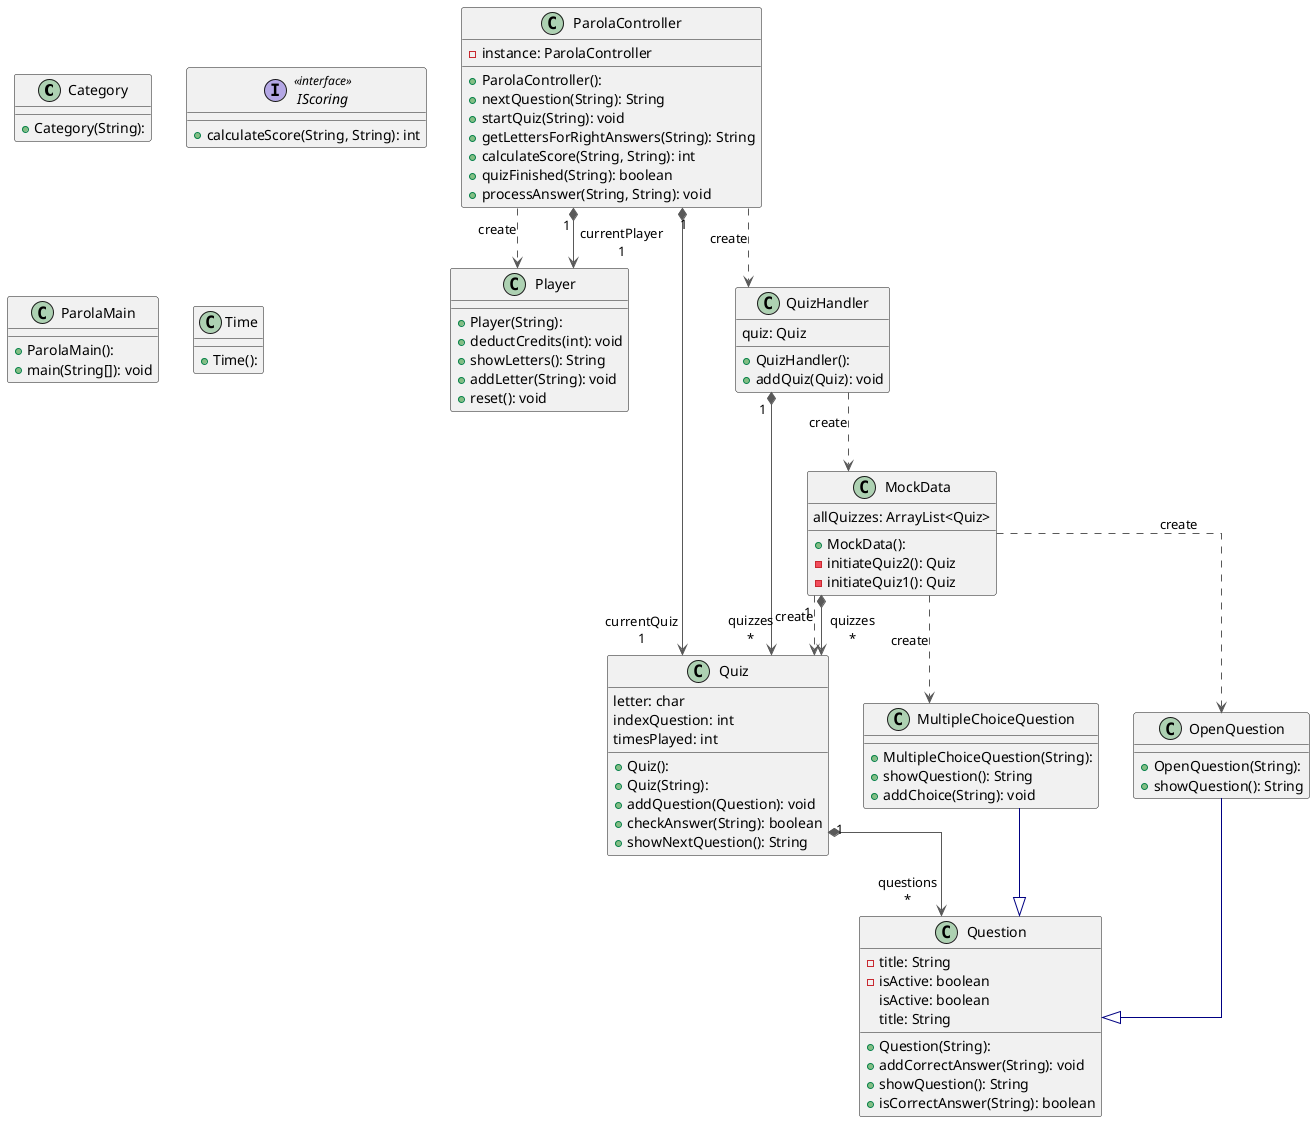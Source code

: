 @startuml

top to bottom direction
skinparam linetype ortho

class Category {
  + Category(String):
}
interface IScoring << interface >> {
  + calculateScore(String, String): int
}
class MockData {
  + MockData():
  - initiateQuiz2(): Quiz
  - initiateQuiz1(): Quiz
   allQuizzes: ArrayList<Quiz>
}
class MultipleChoiceQuestion {
  + MultipleChoiceQuestion(String):
  + showQuestion(): String
  + addChoice(String): void
}
class OpenQuestion {
  + OpenQuestion(String):
  + showQuestion(): String
}
class ParolaController {
  + ParolaController():
  - instance: ParolaController
  + nextQuestion(String): String
  + startQuiz(String): void
  + getLettersForRightAnswers(String): String
  + calculateScore(String, String): int
  + quizFinished(String): boolean
  + processAnswer(String, String): void
}
class ParolaMain {
  + ParolaMain():
  + main(String[]): void
}
class Player {
  + Player(String):
  + deductCredits(int): void
  + showLetters(): String
  + addLetter(String): void
  + reset(): void
}

class Question {
  + Question(String):
  - title: String
  - isActive: boolean
  + addCorrectAnswer(String): void
  + showQuestion(): String
  + isCorrectAnswer(String): boolean
   isActive: boolean
   title: String
}
class Quiz {
  + Quiz():
  + Quiz(String):
  + addQuestion(Question): void
  + checkAnswer(String): boolean
  + showNextQuestion(): String
   letter: char
   indexQuestion: int
   timesPlayed: int
}
class QuizHandler {
  + QuizHandler():
  + addQuiz(Quiz): void
   quiz: Quiz
}

class Time {
  + Time():
}

MockData                -[#595959,dashed]->  MultipleChoiceQuestion : "«create»"
MockData                -[#595959,dashed]->  OpenQuestion           : "«create»"
MockData                -[#595959,dashed]->  Quiz                   : "«create»"
MockData               "1" *-[#595959,plain]-> "quizzes\n*" Quiz
MultipleChoiceQuestion  -[#000082,plain]-^  Question
OpenQuestion            -[#000082,plain]-^  Question
ParolaController        -[#595959,dashed]->  Player                 : "«create»"
ParolaController       "1" *-[#595959,plain]-> "currentPlayer\n1" Player
ParolaController       "1" *-[#595959,plain]-> "currentQuiz\n1" Quiz
ParolaController        -[#595959,dashed]->  QuizHandler            : "«create»"
Quiz                   "1" *-[#595959,plain]-> "questions\n*" Question
QuizHandler             -[#595959,dashed]->  MockData               : "«create»"
QuizHandler            "1" *-[#595959,plain]-> "quizzes\n*" Quiz
@enduml
